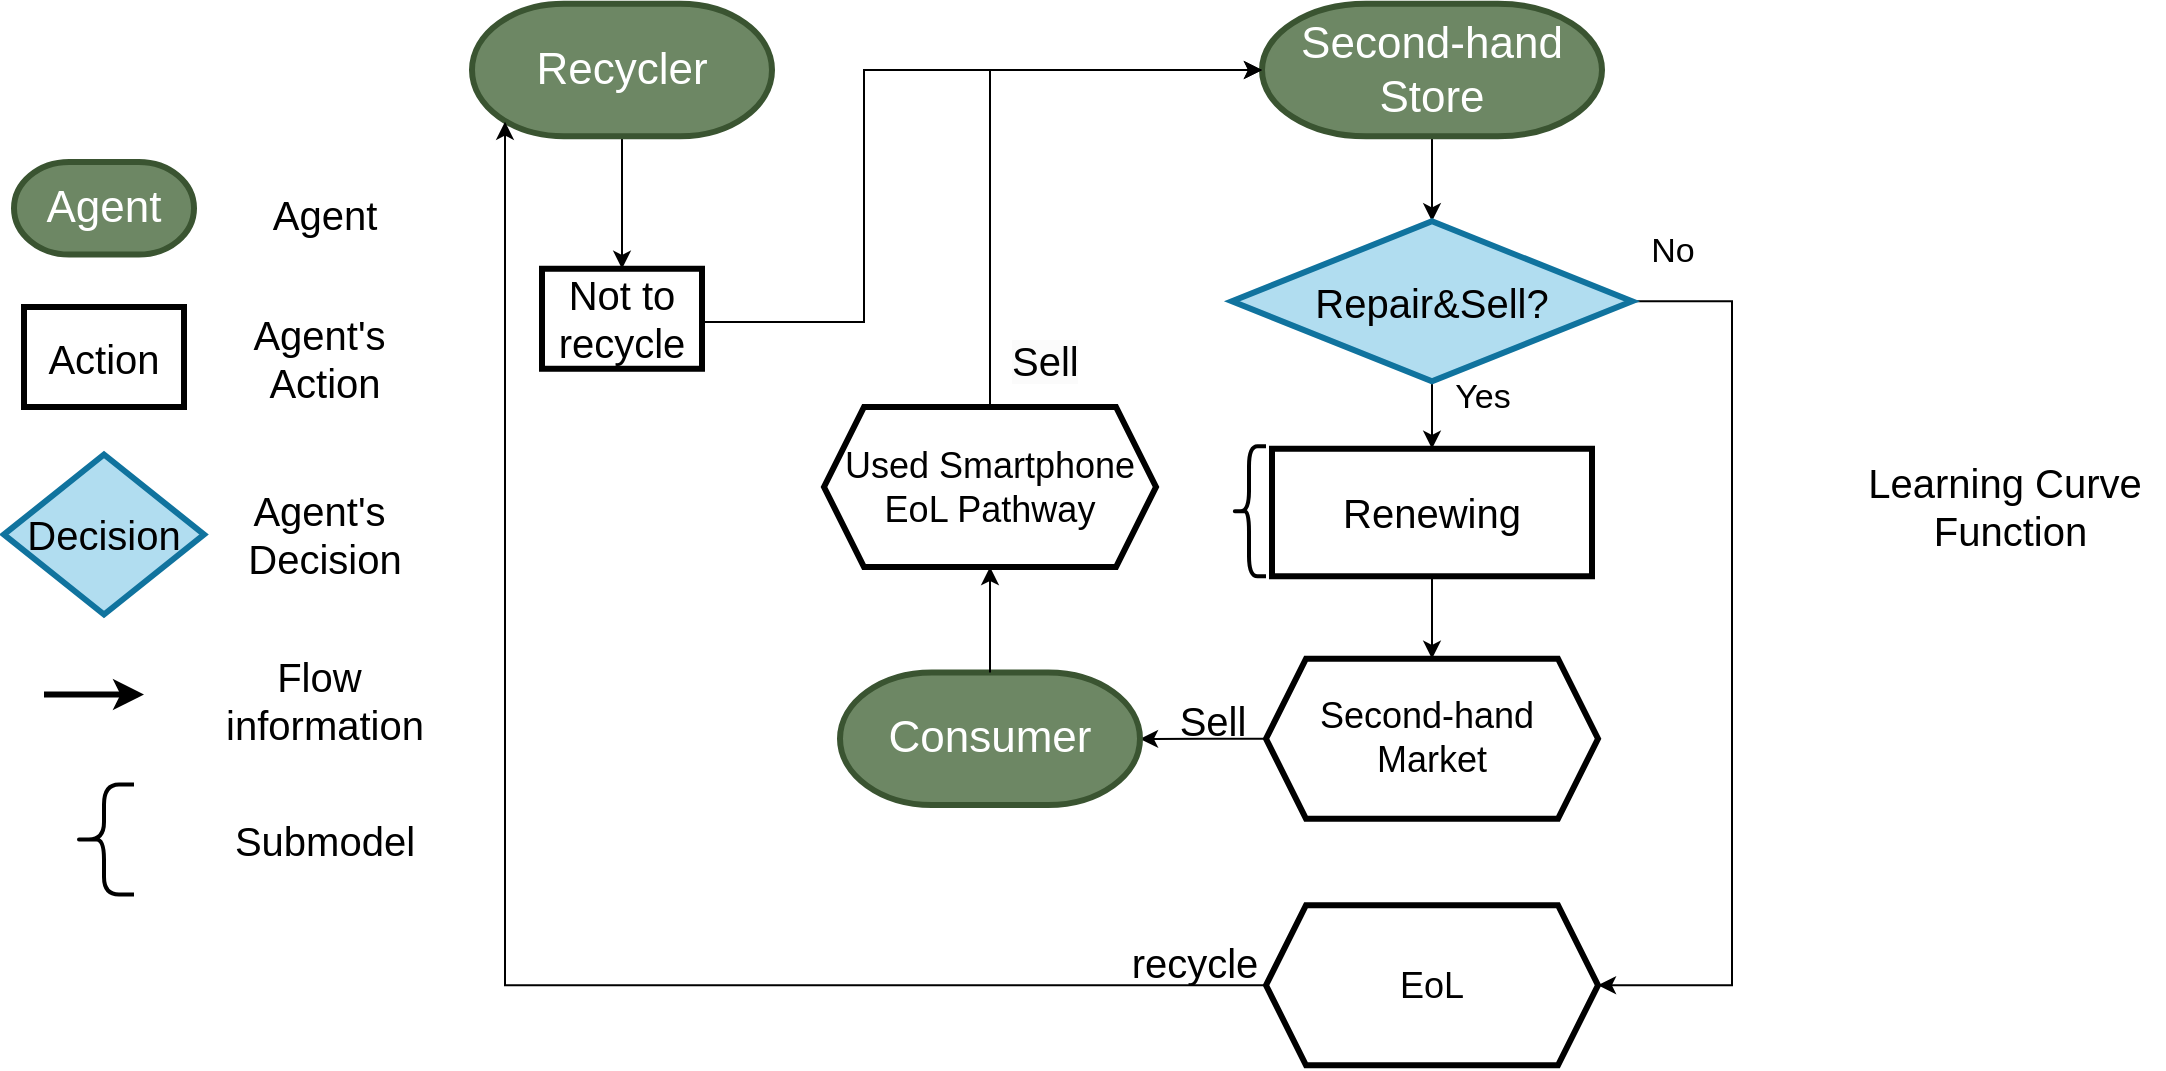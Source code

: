 <mxfile version="24.7.12">
  <diagram id="C5RBs43oDa-KdzZeNtuy" name="Page-1">
    <mxGraphModel dx="1562" dy="845" grid="1" gridSize="10" guides="1" tooltips="1" connect="1" arrows="1" fold="1" page="1" pageScale="1" pageWidth="827" pageHeight="1169" math="0" shadow="0">
      <root>
        <mxCell id="WIyWlLk6GJQsqaUBKTNV-0" />
        <mxCell id="WIyWlLk6GJQsqaUBKTNV-1" parent="WIyWlLk6GJQsqaUBKTNV-0" />
        <mxCell id="GF9OS27kTet_1WbwtDLy-0" value="" style="shape=curlyBracket;whiteSpace=wrap;html=1;rounded=1;labelPosition=left;verticalLabelPosition=middle;align=right;verticalAlign=middle;size=0.5;strokeWidth=2;" vertex="1" parent="WIyWlLk6GJQsqaUBKTNV-1">
          <mxGeometry x="65" y="471.25" width="30" height="55" as="geometry" />
        </mxCell>
        <mxCell id="GF9OS27kTet_1WbwtDLy-1" value="&lt;font style=&quot;font-size: 20px;&quot;&gt;Submodel&lt;/font&gt;" style="text;html=1;align=center;verticalAlign=middle;resizable=0;points=[];autosize=1;strokeColor=none;fillColor=none;" vertex="1" parent="WIyWlLk6GJQsqaUBKTNV-1">
          <mxGeometry x="135" y="478.75" width="110" height="40" as="geometry" />
        </mxCell>
        <mxCell id="GF9OS27kTet_1WbwtDLy-2" value="" style="endArrow=classic;html=1;rounded=0;strokeWidth=3;" edge="1" parent="WIyWlLk6GJQsqaUBKTNV-1">
          <mxGeometry width="50" height="50" relative="1" as="geometry">
            <mxPoint x="50" y="426.25" as="sourcePoint" />
            <mxPoint x="100" y="426.25" as="targetPoint" />
          </mxGeometry>
        </mxCell>
        <mxCell id="GF9OS27kTet_1WbwtDLy-3" value="&lt;font style=&quot;font-size: 20px;&quot;&gt;Flow&amp;nbsp;&lt;/font&gt;&lt;div&gt;&lt;font style=&quot;font-size: 20px;&quot;&gt;information&lt;/font&gt;&lt;/div&gt;" style="text;html=1;align=center;verticalAlign=middle;resizable=0;points=[];autosize=1;strokeColor=none;fillColor=none;" vertex="1" parent="WIyWlLk6GJQsqaUBKTNV-1">
          <mxGeometry x="130" y="398.75" width="120" height="60" as="geometry" />
        </mxCell>
        <mxCell id="GF9OS27kTet_1WbwtDLy-4" value="&lt;font style=&quot;font-size: 20px;&quot;&gt;Decision&lt;/font&gt;" style="rhombus;whiteSpace=wrap;html=1;fontSize=20;strokeWidth=3;fillColor=#b1ddf0;strokeColor=#10739e;" vertex="1" parent="WIyWlLk6GJQsqaUBKTNV-1">
          <mxGeometry x="30" y="306.25" width="100" height="80" as="geometry" />
        </mxCell>
        <mxCell id="GF9OS27kTet_1WbwtDLy-5" value="&lt;span style=&quot;font-size: 20px;&quot;&gt;Agent&#39;s&amp;nbsp;&lt;/span&gt;&lt;div&gt;&lt;span style=&quot;font-size: 20px;&quot;&gt;Decision&lt;/span&gt;&lt;/div&gt;" style="text;html=1;align=center;verticalAlign=middle;resizable=0;points=[];autosize=1;strokeColor=none;fillColor=none;" vertex="1" parent="WIyWlLk6GJQsqaUBKTNV-1">
          <mxGeometry x="140" y="316.25" width="100" height="60" as="geometry" />
        </mxCell>
        <mxCell id="GF9OS27kTet_1WbwtDLy-6" value="Action" style="rounded=0;whiteSpace=wrap;html=1;fontSize=20;strokeWidth=3;" vertex="1" parent="WIyWlLk6GJQsqaUBKTNV-1">
          <mxGeometry x="40" y="232.5" width="80" height="50" as="geometry" />
        </mxCell>
        <mxCell id="GF9OS27kTet_1WbwtDLy-7" value="&lt;span style=&quot;font-size: 20px;&quot;&gt;Agent&#39;s&amp;nbsp;&lt;/span&gt;&lt;div&gt;&lt;span style=&quot;font-size: 20px;&quot;&gt;Action&lt;/span&gt;&lt;/div&gt;" style="text;html=1;align=center;verticalAlign=middle;resizable=0;points=[];autosize=1;strokeColor=none;fillColor=none;" vertex="1" parent="WIyWlLk6GJQsqaUBKTNV-1">
          <mxGeometry x="140" y="227.5" width="100" height="60" as="geometry" />
        </mxCell>
        <mxCell id="GF9OS27kTet_1WbwtDLy-8" value="&lt;span style=&quot;color: rgb(255, 255, 255); font-size: 22px;&quot;&gt;Agent&lt;/span&gt;" style="strokeWidth=3;html=1;shape=mxgraph.flowchart.terminator;whiteSpace=wrap;fillColor=#6d8764;strokeColor=#3A5431;fontColor=#ffffff;" vertex="1" parent="WIyWlLk6GJQsqaUBKTNV-1">
          <mxGeometry x="35" y="160" width="90" height="46.25" as="geometry" />
        </mxCell>
        <mxCell id="GF9OS27kTet_1WbwtDLy-9" value="&lt;span style=&quot;font-size: 20px;&quot;&gt;Agent&lt;/span&gt;" style="text;html=1;align=center;verticalAlign=middle;resizable=0;points=[];autosize=1;strokeColor=none;fillColor=none;" vertex="1" parent="WIyWlLk6GJQsqaUBKTNV-1">
          <mxGeometry x="150" y="166.25" width="80" height="40" as="geometry" />
        </mxCell>
        <mxCell id="GF9OS27kTet_1WbwtDLy-22" style="edgeStyle=orthogonalEdgeStyle;rounded=0;orthogonalLoop=1;jettySize=auto;html=1;entryX=0.5;entryY=0;entryDx=0;entryDy=0;" edge="1" parent="WIyWlLk6GJQsqaUBKTNV-1" source="GF9OS27kTet_1WbwtDLy-10" target="GF9OS27kTet_1WbwtDLy-16">
          <mxGeometry relative="1" as="geometry" />
        </mxCell>
        <mxCell id="GF9OS27kTet_1WbwtDLy-10" value="&lt;span style=&quot;color: rgb(255, 255, 255); font-size: 22px;&quot;&gt;Second-hand Store&lt;/span&gt;" style="strokeWidth=3;html=1;shape=mxgraph.flowchart.terminator;whiteSpace=wrap;fillColor=#6d8764;strokeColor=#3A5431;fontColor=#ffffff;" vertex="1" parent="WIyWlLk6GJQsqaUBKTNV-1">
          <mxGeometry x="659" y="80.88" width="170" height="66.25" as="geometry" />
        </mxCell>
        <mxCell id="GF9OS27kTet_1WbwtDLy-18" style="edgeStyle=orthogonalEdgeStyle;rounded=0;orthogonalLoop=1;jettySize=auto;html=1;" edge="1" parent="WIyWlLk6GJQsqaUBKTNV-1" source="GF9OS27kTet_1WbwtDLy-12" target="GF9OS27kTet_1WbwtDLy-15">
          <mxGeometry relative="1" as="geometry" />
        </mxCell>
        <mxCell id="GF9OS27kTet_1WbwtDLy-12" value="Renewing" style="rounded=0;whiteSpace=wrap;html=1;fontSize=20;strokeWidth=3;" vertex="1" parent="WIyWlLk6GJQsqaUBKTNV-1">
          <mxGeometry x="664" y="303.38" width="160" height="63.75" as="geometry" />
        </mxCell>
        <mxCell id="GF9OS27kTet_1WbwtDLy-13" value="" style="shape=curlyBracket;whiteSpace=wrap;html=1;rounded=1;labelPosition=left;verticalLabelPosition=middle;align=right;verticalAlign=middle;size=0.5;strokeWidth=2;rotation=0;" vertex="1" parent="WIyWlLk6GJQsqaUBKTNV-1">
          <mxGeometry x="644" y="302.13" width="17" height="65" as="geometry" />
        </mxCell>
        <mxCell id="GF9OS27kTet_1WbwtDLy-14" value="&lt;span style=&quot;font-size: 20px;&quot;&gt;Learning Curve&lt;/span&gt;&lt;div&gt;&lt;span style=&quot;font-size: 20px;&quot;&gt;&amp;nbsp;Function&lt;/span&gt;&lt;/div&gt;" style="text;html=1;align=center;verticalAlign=middle;resizable=0;points=[];autosize=1;strokeColor=none;fillColor=none;" vertex="1" parent="WIyWlLk6GJQsqaUBKTNV-1">
          <mxGeometry x="950" y="302.13" width="160" height="60" as="geometry" />
        </mxCell>
        <mxCell id="GF9OS27kTet_1WbwtDLy-21" style="edgeStyle=orthogonalEdgeStyle;rounded=0;orthogonalLoop=1;jettySize=auto;html=1;" edge="1" parent="WIyWlLk6GJQsqaUBKTNV-1" source="GF9OS27kTet_1WbwtDLy-15" target="GF9OS27kTet_1WbwtDLy-19">
          <mxGeometry relative="1" as="geometry" />
        </mxCell>
        <mxCell id="GF9OS27kTet_1WbwtDLy-15" value="&lt;font style=&quot;font-size: 18px;&quot;&gt;Second-hand&amp;nbsp;&lt;/font&gt;&lt;div style=&quot;font-size: 18px;&quot;&gt;&lt;font style=&quot;font-size: 18px;&quot;&gt;Market&lt;/font&gt;&lt;/div&gt;" style="shape=hexagon;perimeter=hexagonPerimeter2;whiteSpace=wrap;html=1;fixedSize=1;strokeWidth=3;" vertex="1" parent="WIyWlLk6GJQsqaUBKTNV-1">
          <mxGeometry x="661" y="408.38" width="166" height="80" as="geometry" />
        </mxCell>
        <mxCell id="GF9OS27kTet_1WbwtDLy-17" style="edgeStyle=orthogonalEdgeStyle;rounded=0;orthogonalLoop=1;jettySize=auto;html=1;" edge="1" parent="WIyWlLk6GJQsqaUBKTNV-1" source="GF9OS27kTet_1WbwtDLy-16" target="GF9OS27kTet_1WbwtDLy-12">
          <mxGeometry relative="1" as="geometry" />
        </mxCell>
        <mxCell id="GF9OS27kTet_1WbwtDLy-24" style="edgeStyle=orthogonalEdgeStyle;rounded=0;orthogonalLoop=1;jettySize=auto;html=1;exitX=1;exitY=0.5;exitDx=0;exitDy=0;entryX=1;entryY=0.5;entryDx=0;entryDy=0;" edge="1" parent="WIyWlLk6GJQsqaUBKTNV-1" source="GF9OS27kTet_1WbwtDLy-16" target="GF9OS27kTet_1WbwtDLy-23">
          <mxGeometry relative="1" as="geometry">
            <Array as="points">
              <mxPoint x="894" y="230.13" />
              <mxPoint x="894" y="572.13" />
            </Array>
          </mxGeometry>
        </mxCell>
        <mxCell id="GF9OS27kTet_1WbwtDLy-16" value="Repair&amp;amp;Sell?" style="rhombus;whiteSpace=wrap;html=1;fontSize=20;strokeWidth=3;fillColor=#b1ddf0;strokeColor=#10739e;" vertex="1" parent="WIyWlLk6GJQsqaUBKTNV-1">
          <mxGeometry x="644" y="189.63" width="200" height="80" as="geometry" />
        </mxCell>
        <mxCell id="GF9OS27kTet_1WbwtDLy-19" value="&lt;span style=&quot;color: rgb(255, 255, 255); font-size: 22px;&quot;&gt;Consumer&lt;/span&gt;" style="strokeWidth=3;html=1;shape=mxgraph.flowchart.terminator;whiteSpace=wrap;fillColor=#6d8764;strokeColor=#3A5431;fontColor=#ffffff;" vertex="1" parent="WIyWlLk6GJQsqaUBKTNV-1">
          <mxGeometry x="448" y="415.26" width="150" height="66.25" as="geometry" />
        </mxCell>
        <mxCell id="GF9OS27kTet_1WbwtDLy-20" style="edgeStyle=orthogonalEdgeStyle;rounded=0;orthogonalLoop=1;jettySize=auto;html=1;entryX=0;entryY=0.5;entryDx=0;entryDy=0;entryPerimeter=0;exitX=0.5;exitY=0;exitDx=0;exitDy=0;exitPerimeter=0;startArrow=none;startFill=0;" edge="1" parent="WIyWlLk6GJQsqaUBKTNV-1" source="GF9OS27kTet_1WbwtDLy-35" target="GF9OS27kTet_1WbwtDLy-10">
          <mxGeometry relative="1" as="geometry" />
        </mxCell>
        <mxCell id="GF9OS27kTet_1WbwtDLy-23" value="&lt;span style=&quot;font-size: 18px;&quot;&gt;EoL&lt;/span&gt;" style="shape=hexagon;perimeter=hexagonPerimeter2;whiteSpace=wrap;html=1;fixedSize=1;strokeWidth=3;" vertex="1" parent="WIyWlLk6GJQsqaUBKTNV-1">
          <mxGeometry x="661" y="531.63" width="166" height="80" as="geometry" />
        </mxCell>
        <mxCell id="GF9OS27kTet_1WbwtDLy-26" value="&lt;font style=&quot;font-size: 17px;&quot;&gt;No&lt;/font&gt;" style="text;html=1;align=center;verticalAlign=middle;resizable=0;points=[];autosize=1;strokeColor=none;fillColor=none;" vertex="1" parent="WIyWlLk6GJQsqaUBKTNV-1">
          <mxGeometry x="839" y="189.63" width="50" height="30" as="geometry" />
        </mxCell>
        <mxCell id="GF9OS27kTet_1WbwtDLy-27" value="&lt;font style=&quot;font-size: 17px;&quot;&gt;Yes&lt;/font&gt;" style="text;html=1;align=center;verticalAlign=middle;resizable=0;points=[];autosize=1;strokeColor=none;fillColor=none;" vertex="1" parent="WIyWlLk6GJQsqaUBKTNV-1">
          <mxGeometry x="744" y="263.38" width="50" height="30" as="geometry" />
        </mxCell>
        <mxCell id="GF9OS27kTet_1WbwtDLy-28" value="&lt;span style=&quot;font-size: 20px;&quot;&gt;recycle&lt;/span&gt;" style="text;html=1;align=center;verticalAlign=middle;resizable=0;points=[];autosize=1;strokeColor=none;fillColor=none;" vertex="1" parent="WIyWlLk6GJQsqaUBKTNV-1">
          <mxGeometry x="580" y="540" width="90" height="40" as="geometry" />
        </mxCell>
        <mxCell id="GF9OS27kTet_1WbwtDLy-29" value="&lt;span style=&quot;font-size: 20px;&quot;&gt;Sell&lt;/span&gt;" style="text;html=1;align=center;verticalAlign=middle;resizable=0;points=[];autosize=1;fillColor=none;" vertex="1" parent="WIyWlLk6GJQsqaUBKTNV-1">
          <mxGeometry x="604" y="418.75" width="60" height="40" as="geometry" />
        </mxCell>
        <mxCell id="GF9OS27kTet_1WbwtDLy-40" style="edgeStyle=orthogonalEdgeStyle;rounded=0;orthogonalLoop=1;jettySize=auto;html=1;entryX=0.5;entryY=0;entryDx=0;entryDy=0;" edge="1" parent="WIyWlLk6GJQsqaUBKTNV-1" source="GF9OS27kTet_1WbwtDLy-31" target="GF9OS27kTet_1WbwtDLy-39">
          <mxGeometry relative="1" as="geometry" />
        </mxCell>
        <mxCell id="GF9OS27kTet_1WbwtDLy-31" value="&lt;span style=&quot;color: rgb(255, 255, 255); font-size: 22px;&quot;&gt;Recycler&lt;/span&gt;" style="strokeWidth=3;html=1;shape=mxgraph.flowchart.terminator;whiteSpace=wrap;fillColor=#6d8764;strokeColor=#3A5431;fontColor=#ffffff;" vertex="1" parent="WIyWlLk6GJQsqaUBKTNV-1">
          <mxGeometry x="264" y="80.88" width="150" height="66.25" as="geometry" />
        </mxCell>
        <mxCell id="GF9OS27kTet_1WbwtDLy-36" value="" style="edgeStyle=orthogonalEdgeStyle;rounded=0;orthogonalLoop=1;jettySize=auto;html=1;entryX=0.5;entryY=1;entryDx=0;entryDy=0;exitX=0.5;exitY=0;exitDx=0;exitDy=0;exitPerimeter=0;startArrow=none;startFill=0;" edge="1" parent="WIyWlLk6GJQsqaUBKTNV-1" source="GF9OS27kTet_1WbwtDLy-19" target="GF9OS27kTet_1WbwtDLy-35">
          <mxGeometry relative="1" as="geometry">
            <mxPoint x="525" y="320.25" as="sourcePoint" />
            <mxPoint x="685" y="133.25" as="targetPoint" />
          </mxGeometry>
        </mxCell>
        <mxCell id="GF9OS27kTet_1WbwtDLy-35" value="&lt;span style=&quot;font-size: 18px;&quot;&gt;Used Smartphone EoL Pathway&lt;/span&gt;" style="shape=hexagon;perimeter=hexagonPerimeter2;whiteSpace=wrap;html=1;fixedSize=1;strokeWidth=3;" vertex="1" parent="WIyWlLk6GJQsqaUBKTNV-1">
          <mxGeometry x="440" y="282.5" width="166" height="80" as="geometry" />
        </mxCell>
        <mxCell id="GF9OS27kTet_1WbwtDLy-37" value="&lt;span style=&quot;color: rgb(0, 0, 0); font-family: Helvetica; font-size: 20px; font-style: normal; font-variant-ligatures: normal; font-variant-caps: normal; font-weight: 400; letter-spacing: normal; orphans: 2; text-align: center; text-indent: 0px; text-transform: none; widows: 2; word-spacing: 0px; -webkit-text-stroke-width: 0px; white-space: normal; background-color: rgb(251, 251, 251); text-decoration-thickness: initial; text-decoration-style: initial; text-decoration-color: initial; display: inline !important; float: none;&quot;&gt;Sell&lt;/span&gt;" style="text;whiteSpace=wrap;html=1;" vertex="1" parent="WIyWlLk6GJQsqaUBKTNV-1">
          <mxGeometry x="532" y="241.07" width="66" height="32.87" as="geometry" />
        </mxCell>
        <mxCell id="GF9OS27kTet_1WbwtDLy-41" style="edgeStyle=orthogonalEdgeStyle;rounded=0;orthogonalLoop=1;jettySize=auto;html=1;exitX=1;exitY=0.5;exitDx=0;exitDy=0;" edge="1" parent="WIyWlLk6GJQsqaUBKTNV-1" source="GF9OS27kTet_1WbwtDLy-39" target="GF9OS27kTet_1WbwtDLy-10">
          <mxGeometry relative="1" as="geometry">
            <Array as="points">
              <mxPoint x="379" y="240" />
              <mxPoint x="460" y="240" />
              <mxPoint x="460" y="114" />
            </Array>
          </mxGeometry>
        </mxCell>
        <mxCell id="GF9OS27kTet_1WbwtDLy-39" value="Not to recycle" style="rounded=0;whiteSpace=wrap;html=1;fontSize=20;strokeWidth=3;" vertex="1" parent="WIyWlLk6GJQsqaUBKTNV-1">
          <mxGeometry x="299" y="213.38" width="80" height="50" as="geometry" />
        </mxCell>
        <mxCell id="GF9OS27kTet_1WbwtDLy-43" style="edgeStyle=orthogonalEdgeStyle;rounded=0;orthogonalLoop=1;jettySize=auto;html=1;entryX=0.11;entryY=0.89;entryDx=0;entryDy=0;entryPerimeter=0;" edge="1" parent="WIyWlLk6GJQsqaUBKTNV-1" source="GF9OS27kTet_1WbwtDLy-23" target="GF9OS27kTet_1WbwtDLy-31">
          <mxGeometry relative="1" as="geometry" />
        </mxCell>
      </root>
    </mxGraphModel>
  </diagram>
</mxfile>
